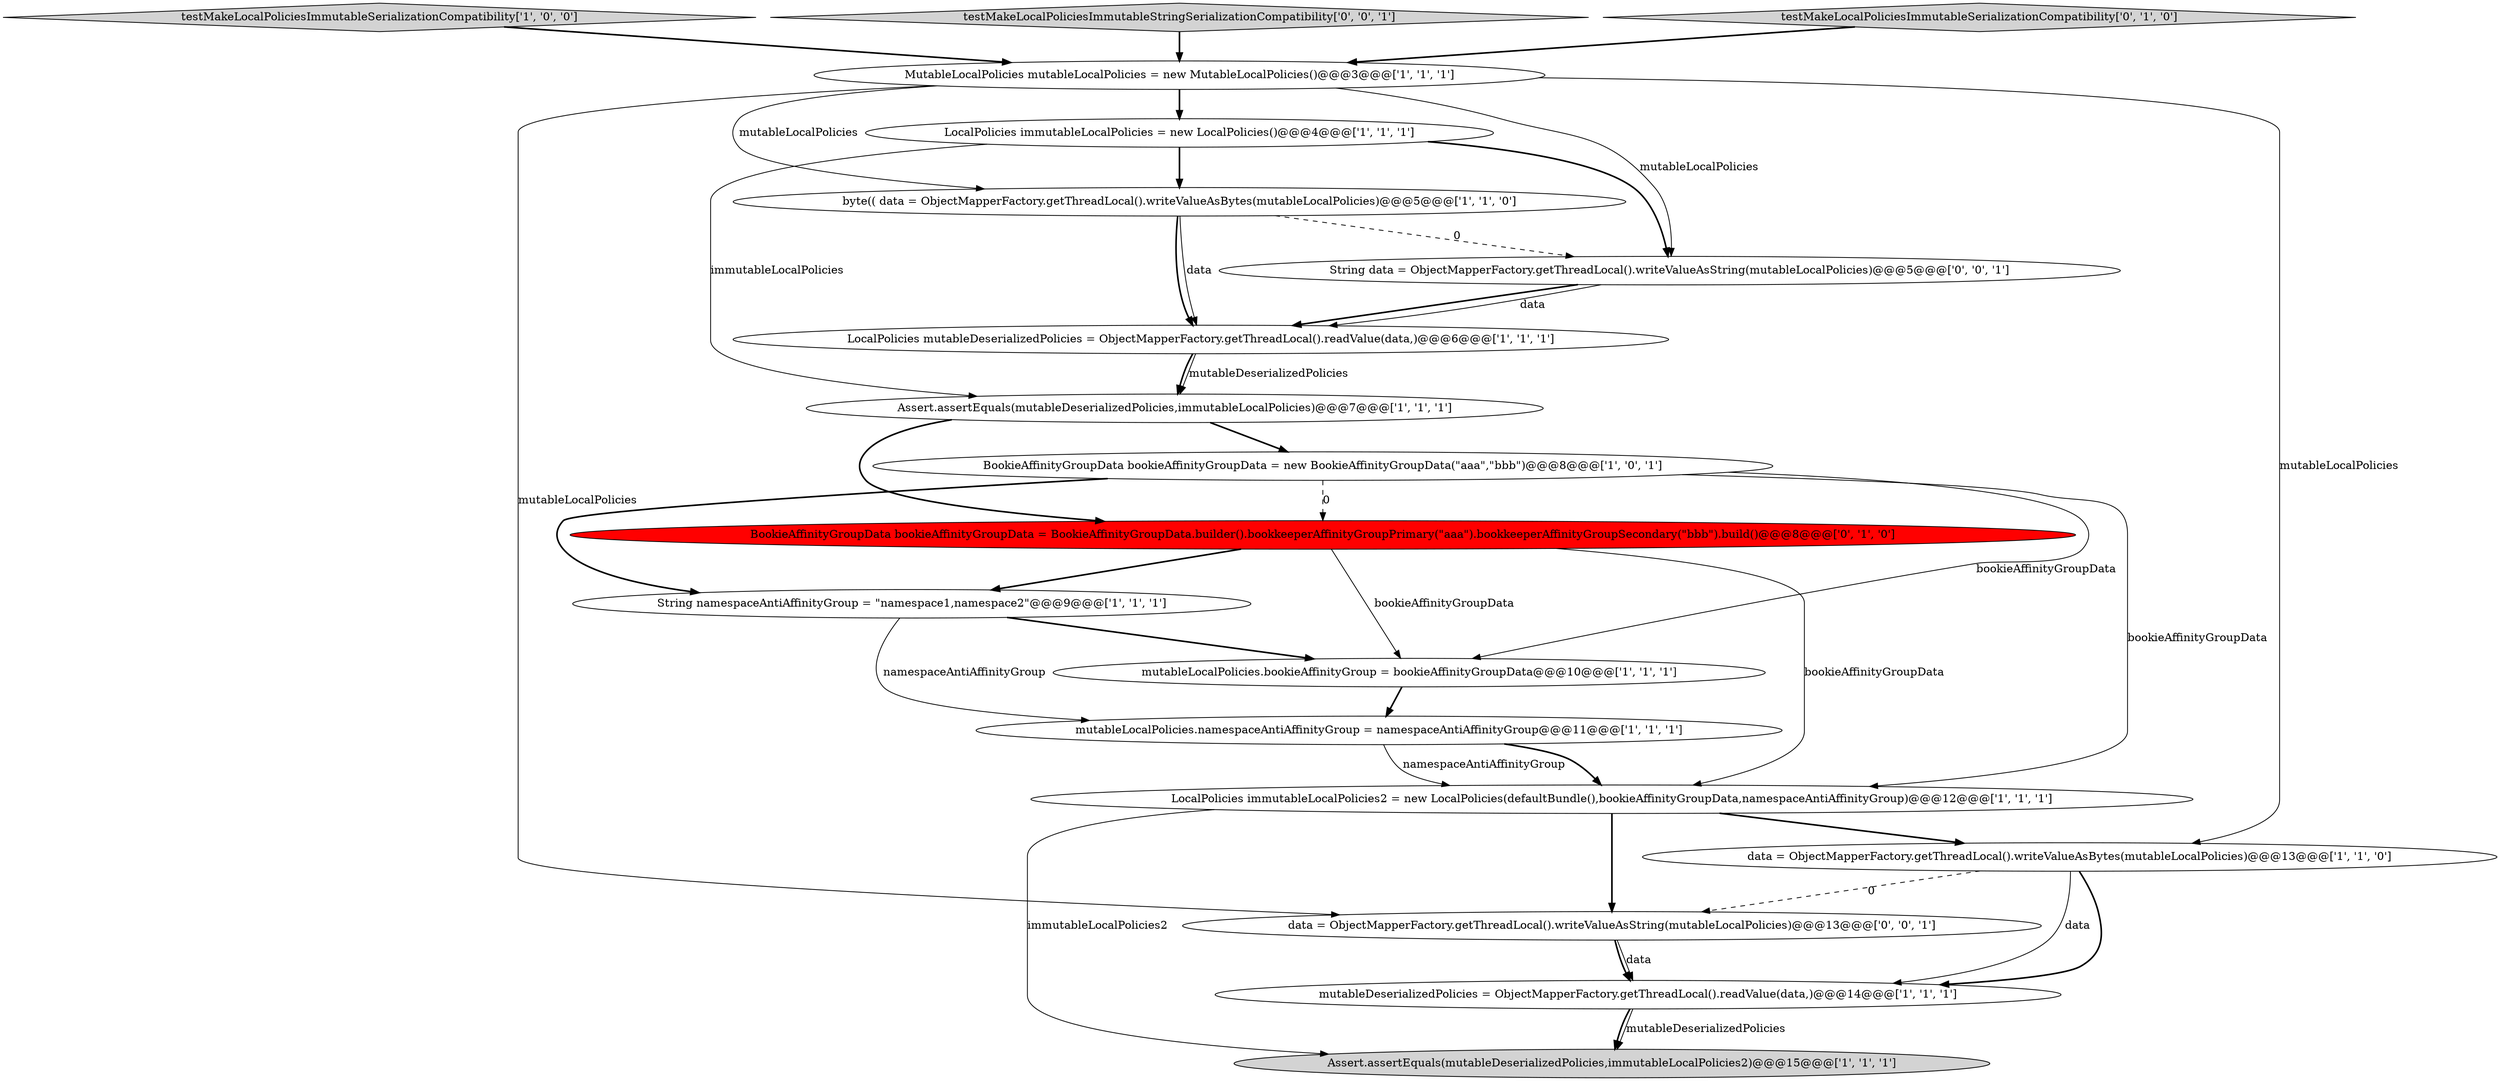 digraph {
5 [style = filled, label = "LocalPolicies immutableLocalPolicies = new LocalPolicies()@@@4@@@['1', '1', '1']", fillcolor = white, shape = ellipse image = "AAA0AAABBB1BBB"];
7 [style = filled, label = "testMakeLocalPoliciesImmutableSerializationCompatibility['1', '0', '0']", fillcolor = lightgray, shape = diamond image = "AAA0AAABBB1BBB"];
18 [style = filled, label = "testMakeLocalPoliciesImmutableStringSerializationCompatibility['0', '0', '1']", fillcolor = lightgray, shape = diamond image = "AAA0AAABBB3BBB"];
3 [style = filled, label = "mutableLocalPolicies.namespaceAntiAffinityGroup = namespaceAntiAffinityGroup@@@11@@@['1', '1', '1']", fillcolor = white, shape = ellipse image = "AAA0AAABBB1BBB"];
1 [style = filled, label = "Assert.assertEquals(mutableDeserializedPolicies,immutableLocalPolicies2)@@@15@@@['1', '1', '1']", fillcolor = lightgray, shape = ellipse image = "AAA0AAABBB1BBB"];
17 [style = filled, label = "data = ObjectMapperFactory.getThreadLocal().writeValueAsString(mutableLocalPolicies)@@@13@@@['0', '0', '1']", fillcolor = white, shape = ellipse image = "AAA0AAABBB3BBB"];
13 [style = filled, label = "data = ObjectMapperFactory.getThreadLocal().writeValueAsBytes(mutableLocalPolicies)@@@13@@@['1', '1', '0']", fillcolor = white, shape = ellipse image = "AAA0AAABBB1BBB"];
6 [style = filled, label = "MutableLocalPolicies mutableLocalPolicies = new MutableLocalPolicies()@@@3@@@['1', '1', '1']", fillcolor = white, shape = ellipse image = "AAA0AAABBB1BBB"];
4 [style = filled, label = "BookieAffinityGroupData bookieAffinityGroupData = new BookieAffinityGroupData(\"aaa\",\"bbb\")@@@8@@@['1', '0', '1']", fillcolor = white, shape = ellipse image = "AAA0AAABBB1BBB"];
10 [style = filled, label = "String namespaceAntiAffinityGroup = \"namespace1,namespace2\"@@@9@@@['1', '1', '1']", fillcolor = white, shape = ellipse image = "AAA0AAABBB1BBB"];
15 [style = filled, label = "BookieAffinityGroupData bookieAffinityGroupData = BookieAffinityGroupData.builder().bookkeeperAffinityGroupPrimary(\"aaa\").bookkeeperAffinityGroupSecondary(\"bbb\").build()@@@8@@@['0', '1', '0']", fillcolor = red, shape = ellipse image = "AAA1AAABBB2BBB"];
16 [style = filled, label = "String data = ObjectMapperFactory.getThreadLocal().writeValueAsString(mutableLocalPolicies)@@@5@@@['0', '0', '1']", fillcolor = white, shape = ellipse image = "AAA0AAABBB3BBB"];
2 [style = filled, label = "Assert.assertEquals(mutableDeserializedPolicies,immutableLocalPolicies)@@@7@@@['1', '1', '1']", fillcolor = white, shape = ellipse image = "AAA0AAABBB1BBB"];
0 [style = filled, label = "mutableLocalPolicies.bookieAffinityGroup = bookieAffinityGroupData@@@10@@@['1', '1', '1']", fillcolor = white, shape = ellipse image = "AAA0AAABBB1BBB"];
12 [style = filled, label = "LocalPolicies immutableLocalPolicies2 = new LocalPolicies(defaultBundle(),bookieAffinityGroupData,namespaceAntiAffinityGroup)@@@12@@@['1', '1', '1']", fillcolor = white, shape = ellipse image = "AAA0AAABBB1BBB"];
14 [style = filled, label = "testMakeLocalPoliciesImmutableSerializationCompatibility['0', '1', '0']", fillcolor = lightgray, shape = diamond image = "AAA0AAABBB2BBB"];
11 [style = filled, label = "byte(( data = ObjectMapperFactory.getThreadLocal().writeValueAsBytes(mutableLocalPolicies)@@@5@@@['1', '1', '0']", fillcolor = white, shape = ellipse image = "AAA0AAABBB1BBB"];
9 [style = filled, label = "mutableDeserializedPolicies = ObjectMapperFactory.getThreadLocal().readValue(data,)@@@14@@@['1', '1', '1']", fillcolor = white, shape = ellipse image = "AAA0AAABBB1BBB"];
8 [style = filled, label = "LocalPolicies mutableDeserializedPolicies = ObjectMapperFactory.getThreadLocal().readValue(data,)@@@6@@@['1', '1', '1']", fillcolor = white, shape = ellipse image = "AAA0AAABBB1BBB"];
0->3 [style = bold, label=""];
4->10 [style = bold, label=""];
15->10 [style = bold, label=""];
5->2 [style = solid, label="immutableLocalPolicies"];
6->17 [style = solid, label="mutableLocalPolicies"];
16->8 [style = bold, label=""];
15->12 [style = solid, label="bookieAffinityGroupData"];
11->16 [style = dashed, label="0"];
17->9 [style = bold, label=""];
11->8 [style = solid, label="data"];
10->3 [style = solid, label="namespaceAntiAffinityGroup"];
12->17 [style = bold, label=""];
13->17 [style = dashed, label="0"];
6->16 [style = solid, label="mutableLocalPolicies"];
4->0 [style = solid, label="bookieAffinityGroupData"];
3->12 [style = bold, label=""];
2->4 [style = bold, label=""];
17->9 [style = solid, label="data"];
5->16 [style = bold, label=""];
12->13 [style = bold, label=""];
6->5 [style = bold, label=""];
6->13 [style = solid, label="mutableLocalPolicies"];
16->8 [style = solid, label="data"];
8->2 [style = bold, label=""];
15->0 [style = solid, label="bookieAffinityGroupData"];
18->6 [style = bold, label=""];
12->1 [style = solid, label="immutableLocalPolicies2"];
4->15 [style = dashed, label="0"];
10->0 [style = bold, label=""];
2->15 [style = bold, label=""];
7->6 [style = bold, label=""];
6->11 [style = solid, label="mutableLocalPolicies"];
4->12 [style = solid, label="bookieAffinityGroupData"];
9->1 [style = solid, label="mutableDeserializedPolicies"];
3->12 [style = solid, label="namespaceAntiAffinityGroup"];
11->8 [style = bold, label=""];
5->11 [style = bold, label=""];
13->9 [style = bold, label=""];
8->2 [style = solid, label="mutableDeserializedPolicies"];
9->1 [style = bold, label=""];
13->9 [style = solid, label="data"];
14->6 [style = bold, label=""];
}
